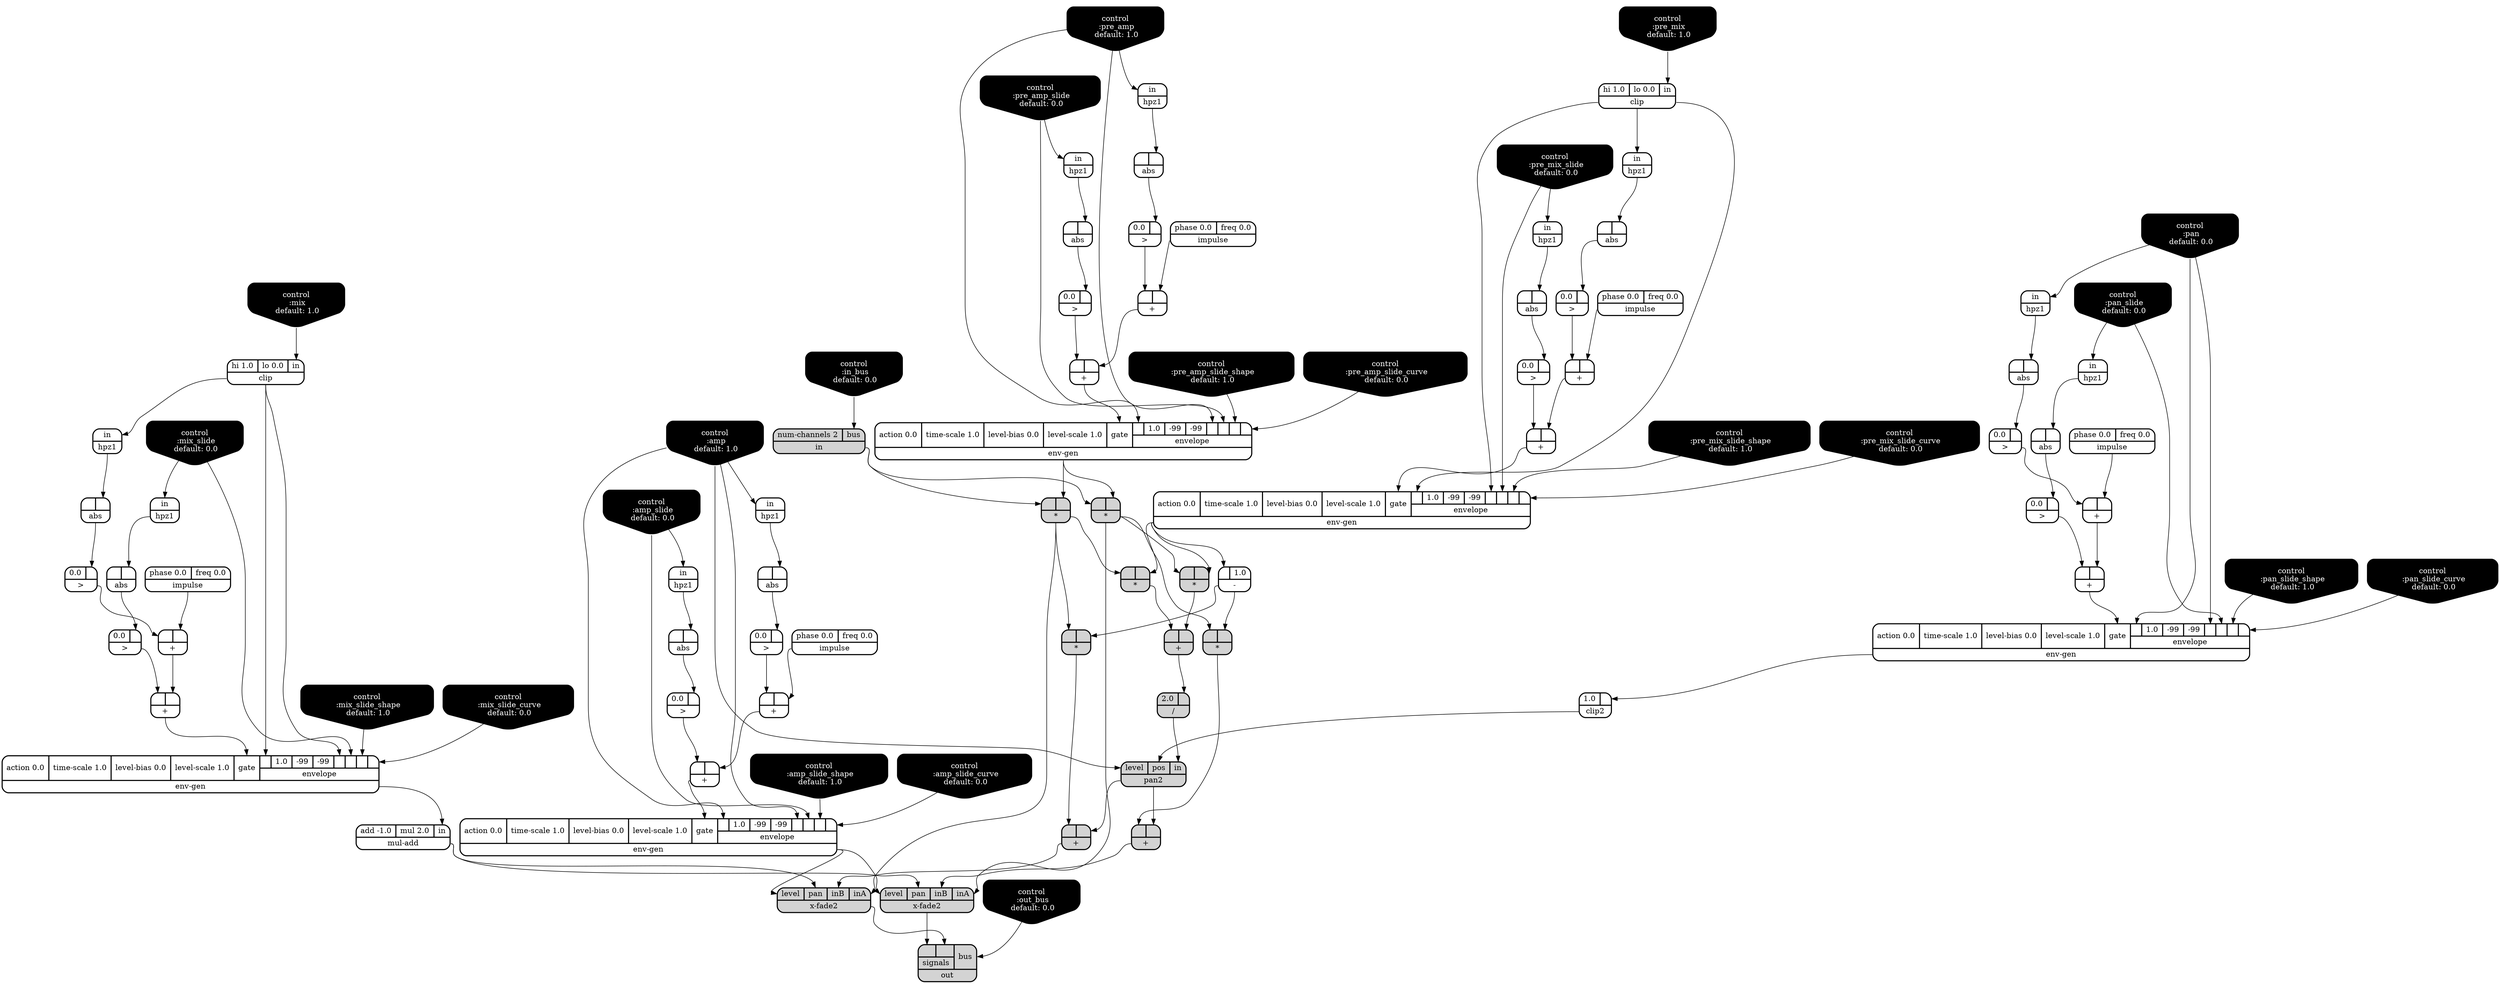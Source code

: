 digraph synthdef {
36 [label = "{{ <b> |<a> } |<__UG_NAME__>* }" style="filled, bold, rounded"  shape=record rankdir=LR];
48 [label = "{{ <b> |<a> } |<__UG_NAME__>* }" style="filled, bold, rounded"  shape=record rankdir=LR];
49 [label = "{{ <b> |<a> } |<__UG_NAME__>* }" style="filled, bold, rounded"  shape=record rankdir=LR];
50 [label = "{{ <b> |<a> } |<__UG_NAME__>* }" style="filled, bold, rounded"  shape=record rankdir=LR];
66 [label = "{{ <b> |<a> } |<__UG_NAME__>* }" style="filled, bold, rounded"  shape=record rankdir=LR];
88 [label = "{{ <b> |<a> } |<__UG_NAME__>* }" style="filled, bold, rounded"  shape=record rankdir=LR];
29 [label = "{{ <b> |<a> } |<__UG_NAME__>+ }" style="bold, rounded" shape=record rankdir=LR];
33 [label = "{{ <b> |<a> } |<__UG_NAME__>+ }" style="bold, rounded" shape=record rankdir=LR];
42 [label = "{{ <b> |<a> } |<__UG_NAME__>+ }" style="bold, rounded" shape=record rankdir=LR];
46 [label = "{{ <b> |<a> } |<__UG_NAME__>+ }" style="bold, rounded" shape=record rankdir=LR];
51 [label = "{{ <b> |<a> } |<__UG_NAME__>+ }" style="filled, bold, rounded"  shape=record rankdir=LR];
57 [label = "{{ <b> |<a> } |<__UG_NAME__>+ }" style="bold, rounded" shape=record rankdir=LR];
61 [label = "{{ <b> |<a> } |<__UG_NAME__>+ }" style="bold, rounded" shape=record rankdir=LR];
67 [label = "{{ <b> |<a> } |<__UG_NAME__>+ }" style="filled, bold, rounded"  shape=record rankdir=LR];
73 [label = "{{ <b> |<a> } |<__UG_NAME__>+ }" style="bold, rounded" shape=record rankdir=LR];
77 [label = "{{ <b> |<a> } |<__UG_NAME__>+ }" style="bold, rounded" shape=record rankdir=LR];
81 [label = "{{ <b> |<a> } |<__UG_NAME__>+ }" style="bold, rounded" shape=record rankdir=LR];
85 [label = "{{ <b> |<a> } |<__UG_NAME__>+ }" style="bold, rounded" shape=record rankdir=LR];
89 [label = "{{ <b> |<a> } |<__UG_NAME__>+ }" style="filled, bold, rounded"  shape=record rankdir=LR];
65 [label = "{{ <b> |<a> 1.0} |<__UG_NAME__>- }" style="bold, rounded" shape=record rankdir=LR];
52 [label = "{{ <b> 2.0|<a> } |<__UG_NAME__>/ }" style="filled, bold, rounded"  shape=record rankdir=LR];
24 [label = "{{ <b> 0.0|<a> } |<__UG_NAME__>\> }" style="bold, rounded" shape=record rankdir=LR];
28 [label = "{{ <b> 0.0|<a> } |<__UG_NAME__>\> }" style="bold, rounded" shape=record rankdir=LR];
32 [label = "{{ <b> 0.0|<a> } |<__UG_NAME__>\> }" style="bold, rounded" shape=record rankdir=LR];
41 [label = "{{ <b> 0.0|<a> } |<__UG_NAME__>\> }" style="bold, rounded" shape=record rankdir=LR];
45 [label = "{{ <b> 0.0|<a> } |<__UG_NAME__>\> }" style="bold, rounded" shape=record rankdir=LR];
56 [label = "{{ <b> 0.0|<a> } |<__UG_NAME__>\> }" style="bold, rounded" shape=record rankdir=LR];
60 [label = "{{ <b> 0.0|<a> } |<__UG_NAME__>\> }" style="bold, rounded" shape=record rankdir=LR];
72 [label = "{{ <b> 0.0|<a> } |<__UG_NAME__>\> }" style="bold, rounded" shape=record rankdir=LR];
76 [label = "{{ <b> 0.0|<a> } |<__UG_NAME__>\> }" style="bold, rounded" shape=record rankdir=LR];
84 [label = "{{ <b> 0.0|<a> } |<__UG_NAME__>\> }" style="bold, rounded" shape=record rankdir=LR];
23 [label = "{{ <b> |<a> } |<__UG_NAME__>abs }" style="bold, rounded" shape=record rankdir=LR];
27 [label = "{{ <b> |<a> } |<__UG_NAME__>abs }" style="bold, rounded" shape=record rankdir=LR];
31 [label = "{{ <b> |<a> } |<__UG_NAME__>abs }" style="bold, rounded" shape=record rankdir=LR];
40 [label = "{{ <b> |<a> } |<__UG_NAME__>abs }" style="bold, rounded" shape=record rankdir=LR];
44 [label = "{{ <b> |<a> } |<__UG_NAME__>abs }" style="bold, rounded" shape=record rankdir=LR];
55 [label = "{{ <b> |<a> } |<__UG_NAME__>abs }" style="bold, rounded" shape=record rankdir=LR];
59 [label = "{{ <b> |<a> } |<__UG_NAME__>abs }" style="bold, rounded" shape=record rankdir=LR];
71 [label = "{{ <b> |<a> } |<__UG_NAME__>abs }" style="bold, rounded" shape=record rankdir=LR];
75 [label = "{{ <b> |<a> } |<__UG_NAME__>abs }" style="bold, rounded" shape=record rankdir=LR];
83 [label = "{{ <b> |<a> } |<__UG_NAME__>abs }" style="bold, rounded" shape=record rankdir=LR];
38 [label = "{{ <hi> hi 1.0|<lo> lo 0.0|<in> in} |<__UG_NAME__>clip }" style="bold, rounded" shape=record rankdir=LR];
69 [label = "{{ <hi> hi 1.0|<lo> lo 0.0|<in> in} |<__UG_NAME__>clip }" style="bold, rounded" shape=record rankdir=LR];
63 [label = "{{ <b> 1.0|<a> } |<__UG_NAME__>clip2 }" style="bold, rounded" shape=record rankdir=LR];
0 [label = "control
 :pan
 default: 0.0" shape=invhouse style="rounded, filled, bold" fillcolor=black fontcolor=white ]; 
1 [label = "control
 :pan_slide
 default: 0.0" shape=invhouse style="rounded, filled, bold" fillcolor=black fontcolor=white ]; 
2 [label = "control
 :pan_slide_shape
 default: 1.0" shape=invhouse style="rounded, filled, bold" fillcolor=black fontcolor=white ]; 
3 [label = "control
 :pan_slide_curve
 default: 0.0" shape=invhouse style="rounded, filled, bold" fillcolor=black fontcolor=white ]; 
4 [label = "control
 :pre_amp
 default: 1.0" shape=invhouse style="rounded, filled, bold" fillcolor=black fontcolor=white ]; 
5 [label = "control
 :pre_amp_slide
 default: 0.0" shape=invhouse style="rounded, filled, bold" fillcolor=black fontcolor=white ]; 
6 [label = "control
 :pre_amp_slide_shape
 default: 1.0" shape=invhouse style="rounded, filled, bold" fillcolor=black fontcolor=white ]; 
7 [label = "control
 :pre_amp_slide_curve
 default: 0.0" shape=invhouse style="rounded, filled, bold" fillcolor=black fontcolor=white ]; 
8 [label = "control
 :amp
 default: 1.0" shape=invhouse style="rounded, filled, bold" fillcolor=black fontcolor=white ]; 
9 [label = "control
 :amp_slide
 default: 0.0" shape=invhouse style="rounded, filled, bold" fillcolor=black fontcolor=white ]; 
10 [label = "control
 :amp_slide_shape
 default: 1.0" shape=invhouse style="rounded, filled, bold" fillcolor=black fontcolor=white ]; 
11 [label = "control
 :amp_slide_curve
 default: 0.0" shape=invhouse style="rounded, filled, bold" fillcolor=black fontcolor=white ]; 
12 [label = "control
 :mix
 default: 1.0" shape=invhouse style="rounded, filled, bold" fillcolor=black fontcolor=white ]; 
13 [label = "control
 :mix_slide
 default: 0.0" shape=invhouse style="rounded, filled, bold" fillcolor=black fontcolor=white ]; 
14 [label = "control
 :mix_slide_shape
 default: 1.0" shape=invhouse style="rounded, filled, bold" fillcolor=black fontcolor=white ]; 
15 [label = "control
 :mix_slide_curve
 default: 0.0" shape=invhouse style="rounded, filled, bold" fillcolor=black fontcolor=white ]; 
16 [label = "control
 :pre_mix
 default: 1.0" shape=invhouse style="rounded, filled, bold" fillcolor=black fontcolor=white ]; 
17 [label = "control
 :pre_mix_slide
 default: 0.0" shape=invhouse style="rounded, filled, bold" fillcolor=black fontcolor=white ]; 
18 [label = "control
 :pre_mix_slide_shape
 default: 1.0" shape=invhouse style="rounded, filled, bold" fillcolor=black fontcolor=white ]; 
19 [label = "control
 :pre_mix_slide_curve
 default: 0.0" shape=invhouse style="rounded, filled, bold" fillcolor=black fontcolor=white ]; 
20 [label = "control
 :in_bus
 default: 0.0" shape=invhouse style="rounded, filled, bold" fillcolor=black fontcolor=white ]; 
21 [label = "control
 :out_bus
 default: 0.0" shape=invhouse style="rounded, filled, bold" fillcolor=black fontcolor=white ]; 
34 [label = "{{ <action> action 0.0|<time____scale> time-scale 1.0|<level____bias> level-bias 0.0|<level____scale> level-scale 1.0|<gate> gate|{{<envelope___control___0>|1.0|-99|-99|<envelope___control___4>|<envelope___control___5>|<envelope___control___6>|<envelope___control___7>}|envelope}} |<__UG_NAME__>env-gen }" style="bold, rounded" shape=record rankdir=LR];
47 [label = "{{ <action> action 0.0|<time____scale> time-scale 1.0|<level____bias> level-bias 0.0|<level____scale> level-scale 1.0|<gate> gate|{{<envelope___clip___0>|1.0|-99|-99|<envelope___clip___4>|<envelope___control___5>|<envelope___control___6>|<envelope___control___7>}|envelope}} |<__UG_NAME__>env-gen }" style="bold, rounded" shape=record rankdir=LR];
62 [label = "{{ <action> action 0.0|<time____scale> time-scale 1.0|<level____bias> level-bias 0.0|<level____scale> level-scale 1.0|<gate> gate|{{<envelope___control___0>|1.0|-99|-99|<envelope___control___4>|<envelope___control___5>|<envelope___control___6>|<envelope___control___7>}|envelope}} |<__UG_NAME__>env-gen }" style="bold, rounded" shape=record rankdir=LR];
78 [label = "{{ <action> action 0.0|<time____scale> time-scale 1.0|<level____bias> level-bias 0.0|<level____scale> level-scale 1.0|<gate> gate|{{<envelope___clip___0>|1.0|-99|-99|<envelope___clip___4>|<envelope___control___5>|<envelope___control___6>|<envelope___control___7>}|envelope}} |<__UG_NAME__>env-gen }" style="bold, rounded" shape=record rankdir=LR];
86 [label = "{{ <action> action 0.0|<time____scale> time-scale 1.0|<level____bias> level-bias 0.0|<level____scale> level-scale 1.0|<gate> gate|{{<envelope___control___0>|1.0|-99|-99|<envelope___control___4>|<envelope___control___5>|<envelope___control___6>|<envelope___control___7>}|envelope}} |<__UG_NAME__>env-gen }" style="bold, rounded" shape=record rankdir=LR];
22 [label = "{{ <in> in} |<__UG_NAME__>hpz1 }" style="bold, rounded" shape=record rankdir=LR];
26 [label = "{{ <in> in} |<__UG_NAME__>hpz1 }" style="bold, rounded" shape=record rankdir=LR];
30 [label = "{{ <in> in} |<__UG_NAME__>hpz1 }" style="bold, rounded" shape=record rankdir=LR];
39 [label = "{{ <in> in} |<__UG_NAME__>hpz1 }" style="bold, rounded" shape=record rankdir=LR];
43 [label = "{{ <in> in} |<__UG_NAME__>hpz1 }" style="bold, rounded" shape=record rankdir=LR];
54 [label = "{{ <in> in} |<__UG_NAME__>hpz1 }" style="bold, rounded" shape=record rankdir=LR];
58 [label = "{{ <in> in} |<__UG_NAME__>hpz1 }" style="bold, rounded" shape=record rankdir=LR];
70 [label = "{{ <in> in} |<__UG_NAME__>hpz1 }" style="bold, rounded" shape=record rankdir=LR];
74 [label = "{{ <in> in} |<__UG_NAME__>hpz1 }" style="bold, rounded" shape=record rankdir=LR];
82 [label = "{{ <in> in} |<__UG_NAME__>hpz1 }" style="bold, rounded" shape=record rankdir=LR];
25 [label = "{{ <phase> phase 0.0|<freq> freq 0.0} |<__UG_NAME__>impulse }" style="bold, rounded" shape=record rankdir=LR];
37 [label = "{{ <phase> phase 0.0|<freq> freq 0.0} |<__UG_NAME__>impulse }" style="bold, rounded" shape=record rankdir=LR];
53 [label = "{{ <phase> phase 0.0|<freq> freq 0.0} |<__UG_NAME__>impulse }" style="bold, rounded" shape=record rankdir=LR];
68 [label = "{{ <phase> phase 0.0|<freq> freq 0.0} |<__UG_NAME__>impulse }" style="bold, rounded" shape=record rankdir=LR];
80 [label = "{{ <phase> phase 0.0|<freq> freq 0.0} |<__UG_NAME__>impulse }" style="bold, rounded" shape=record rankdir=LR];
35 [label = "{{ <num____channels> num-channels 2|<bus> bus} |<__UG_NAME__>in }" style="filled, bold, rounded"  shape=record rankdir=LR];
79 [label = "{{ <add> add -1.0|<mul> mul 2.0|<in> in} |<__UG_NAME__>mul-add }" style="bold, rounded" shape=record rankdir=LR];
91 [label = "{{ {{<signals___x____fade2___0>|<signals___x____fade2___1>}|signals}|<bus> bus} |<__UG_NAME__>out }" style="filled, bold, rounded"  shape=record rankdir=LR];
64 [label = "{{ <level> level|<pos> pos|<in> in} |<__UG_NAME__>pan2 }" style="filled, bold, rounded"  shape=record rankdir=LR];
87 [label = "{{ <level> level|<pan> pan|<inb> inB|<ina> inA} |<__UG_NAME__>x-fade2 }" style="filled, bold, rounded"  shape=record rankdir=LR];
90 [label = "{{ <level> level|<pan> pan|<inb> inB|<ina> inA} |<__UG_NAME__>x-fade2 }" style="filled, bold, rounded"  shape=record rankdir=LR];

34:__UG_NAME__ -> 36:a ;
35:__UG_NAME__ -> 36:b ;
47:__UG_NAME__ -> 48:a ;
36:__UG_NAME__ -> 48:b ;
34:__UG_NAME__ -> 49:a ;
35:__UG_NAME__ -> 49:b ;
47:__UG_NAME__ -> 50:a ;
49:__UG_NAME__ -> 50:b ;
65:__UG_NAME__ -> 66:a ;
36:__UG_NAME__ -> 66:b ;
65:__UG_NAME__ -> 88:a ;
49:__UG_NAME__ -> 88:b ;
25:__UG_NAME__ -> 29:a ;
28:__UG_NAME__ -> 29:b ;
29:__UG_NAME__ -> 33:a ;
32:__UG_NAME__ -> 33:b ;
37:__UG_NAME__ -> 42:a ;
41:__UG_NAME__ -> 42:b ;
42:__UG_NAME__ -> 46:a ;
45:__UG_NAME__ -> 46:b ;
48:__UG_NAME__ -> 51:a ;
50:__UG_NAME__ -> 51:b ;
53:__UG_NAME__ -> 57:a ;
56:__UG_NAME__ -> 57:b ;
57:__UG_NAME__ -> 61:a ;
60:__UG_NAME__ -> 61:b ;
64:__UG_NAME__ -> 67:a ;
66:__UG_NAME__ -> 67:b ;
68:__UG_NAME__ -> 73:a ;
72:__UG_NAME__ -> 73:b ;
73:__UG_NAME__ -> 77:a ;
76:__UG_NAME__ -> 77:b ;
80:__UG_NAME__ -> 81:a ;
24:__UG_NAME__ -> 81:b ;
81:__UG_NAME__ -> 85:a ;
84:__UG_NAME__ -> 85:b ;
64:__UG_NAME__ -> 89:a ;
88:__UG_NAME__ -> 89:b ;
47:__UG_NAME__ -> 65:b ;
51:__UG_NAME__ -> 52:a ;
23:__UG_NAME__ -> 24:a ;
27:__UG_NAME__ -> 28:a ;
31:__UG_NAME__ -> 32:a ;
40:__UG_NAME__ -> 41:a ;
44:__UG_NAME__ -> 45:a ;
55:__UG_NAME__ -> 56:a ;
59:__UG_NAME__ -> 60:a ;
71:__UG_NAME__ -> 72:a ;
75:__UG_NAME__ -> 76:a ;
83:__UG_NAME__ -> 84:a ;
22:__UG_NAME__ -> 23:a ;
26:__UG_NAME__ -> 27:a ;
30:__UG_NAME__ -> 31:a ;
39:__UG_NAME__ -> 40:a ;
43:__UG_NAME__ -> 44:a ;
54:__UG_NAME__ -> 55:a ;
58:__UG_NAME__ -> 59:a ;
70:__UG_NAME__ -> 71:a ;
74:__UG_NAME__ -> 75:a ;
82:__UG_NAME__ -> 83:a ;
16:__UG_NAME__ -> 38:in ;
12:__UG_NAME__ -> 69:in ;
62:__UG_NAME__ -> 63:a ;
4:__UG_NAME__ -> 34:envelope___control___0 ;
4:__UG_NAME__ -> 34:envelope___control___4 ;
5:__UG_NAME__ -> 34:envelope___control___5 ;
6:__UG_NAME__ -> 34:envelope___control___6 ;
7:__UG_NAME__ -> 34:envelope___control___7 ;
33:__UG_NAME__ -> 34:gate ;
38:__UG_NAME__ -> 47:envelope___clip___0 ;
38:__UG_NAME__ -> 47:envelope___clip___4 ;
17:__UG_NAME__ -> 47:envelope___control___5 ;
18:__UG_NAME__ -> 47:envelope___control___6 ;
19:__UG_NAME__ -> 47:envelope___control___7 ;
46:__UG_NAME__ -> 47:gate ;
0:__UG_NAME__ -> 62:envelope___control___0 ;
0:__UG_NAME__ -> 62:envelope___control___4 ;
1:__UG_NAME__ -> 62:envelope___control___5 ;
2:__UG_NAME__ -> 62:envelope___control___6 ;
3:__UG_NAME__ -> 62:envelope___control___7 ;
61:__UG_NAME__ -> 62:gate ;
69:__UG_NAME__ -> 78:envelope___clip___0 ;
69:__UG_NAME__ -> 78:envelope___clip___4 ;
13:__UG_NAME__ -> 78:envelope___control___5 ;
14:__UG_NAME__ -> 78:envelope___control___6 ;
15:__UG_NAME__ -> 78:envelope___control___7 ;
77:__UG_NAME__ -> 78:gate ;
8:__UG_NAME__ -> 86:envelope___control___0 ;
8:__UG_NAME__ -> 86:envelope___control___4 ;
9:__UG_NAME__ -> 86:envelope___control___5 ;
10:__UG_NAME__ -> 86:envelope___control___6 ;
11:__UG_NAME__ -> 86:envelope___control___7 ;
85:__UG_NAME__ -> 86:gate ;
8:__UG_NAME__ -> 22:in ;
4:__UG_NAME__ -> 26:in ;
5:__UG_NAME__ -> 30:in ;
38:__UG_NAME__ -> 39:in ;
17:__UG_NAME__ -> 43:in ;
0:__UG_NAME__ -> 54:in ;
1:__UG_NAME__ -> 58:in ;
69:__UG_NAME__ -> 70:in ;
13:__UG_NAME__ -> 74:in ;
9:__UG_NAME__ -> 82:in ;
20:__UG_NAME__ -> 35:bus ;
78:__UG_NAME__ -> 79:in ;
21:__UG_NAME__ -> 91:bus ;
87:__UG_NAME__ -> 91:signals___x____fade2___0 ;
90:__UG_NAME__ -> 91:signals___x____fade2___1 ;
52:__UG_NAME__ -> 64:in ;
63:__UG_NAME__ -> 64:pos ;
8:__UG_NAME__ -> 64:level ;
36:__UG_NAME__ -> 87:ina ;
67:__UG_NAME__ -> 87:inb ;
79:__UG_NAME__ -> 87:pan ;
86:__UG_NAME__ -> 87:level ;
49:__UG_NAME__ -> 90:ina ;
89:__UG_NAME__ -> 90:inb ;
79:__UG_NAME__ -> 90:pan ;
86:__UG_NAME__ -> 90:level ;

}
